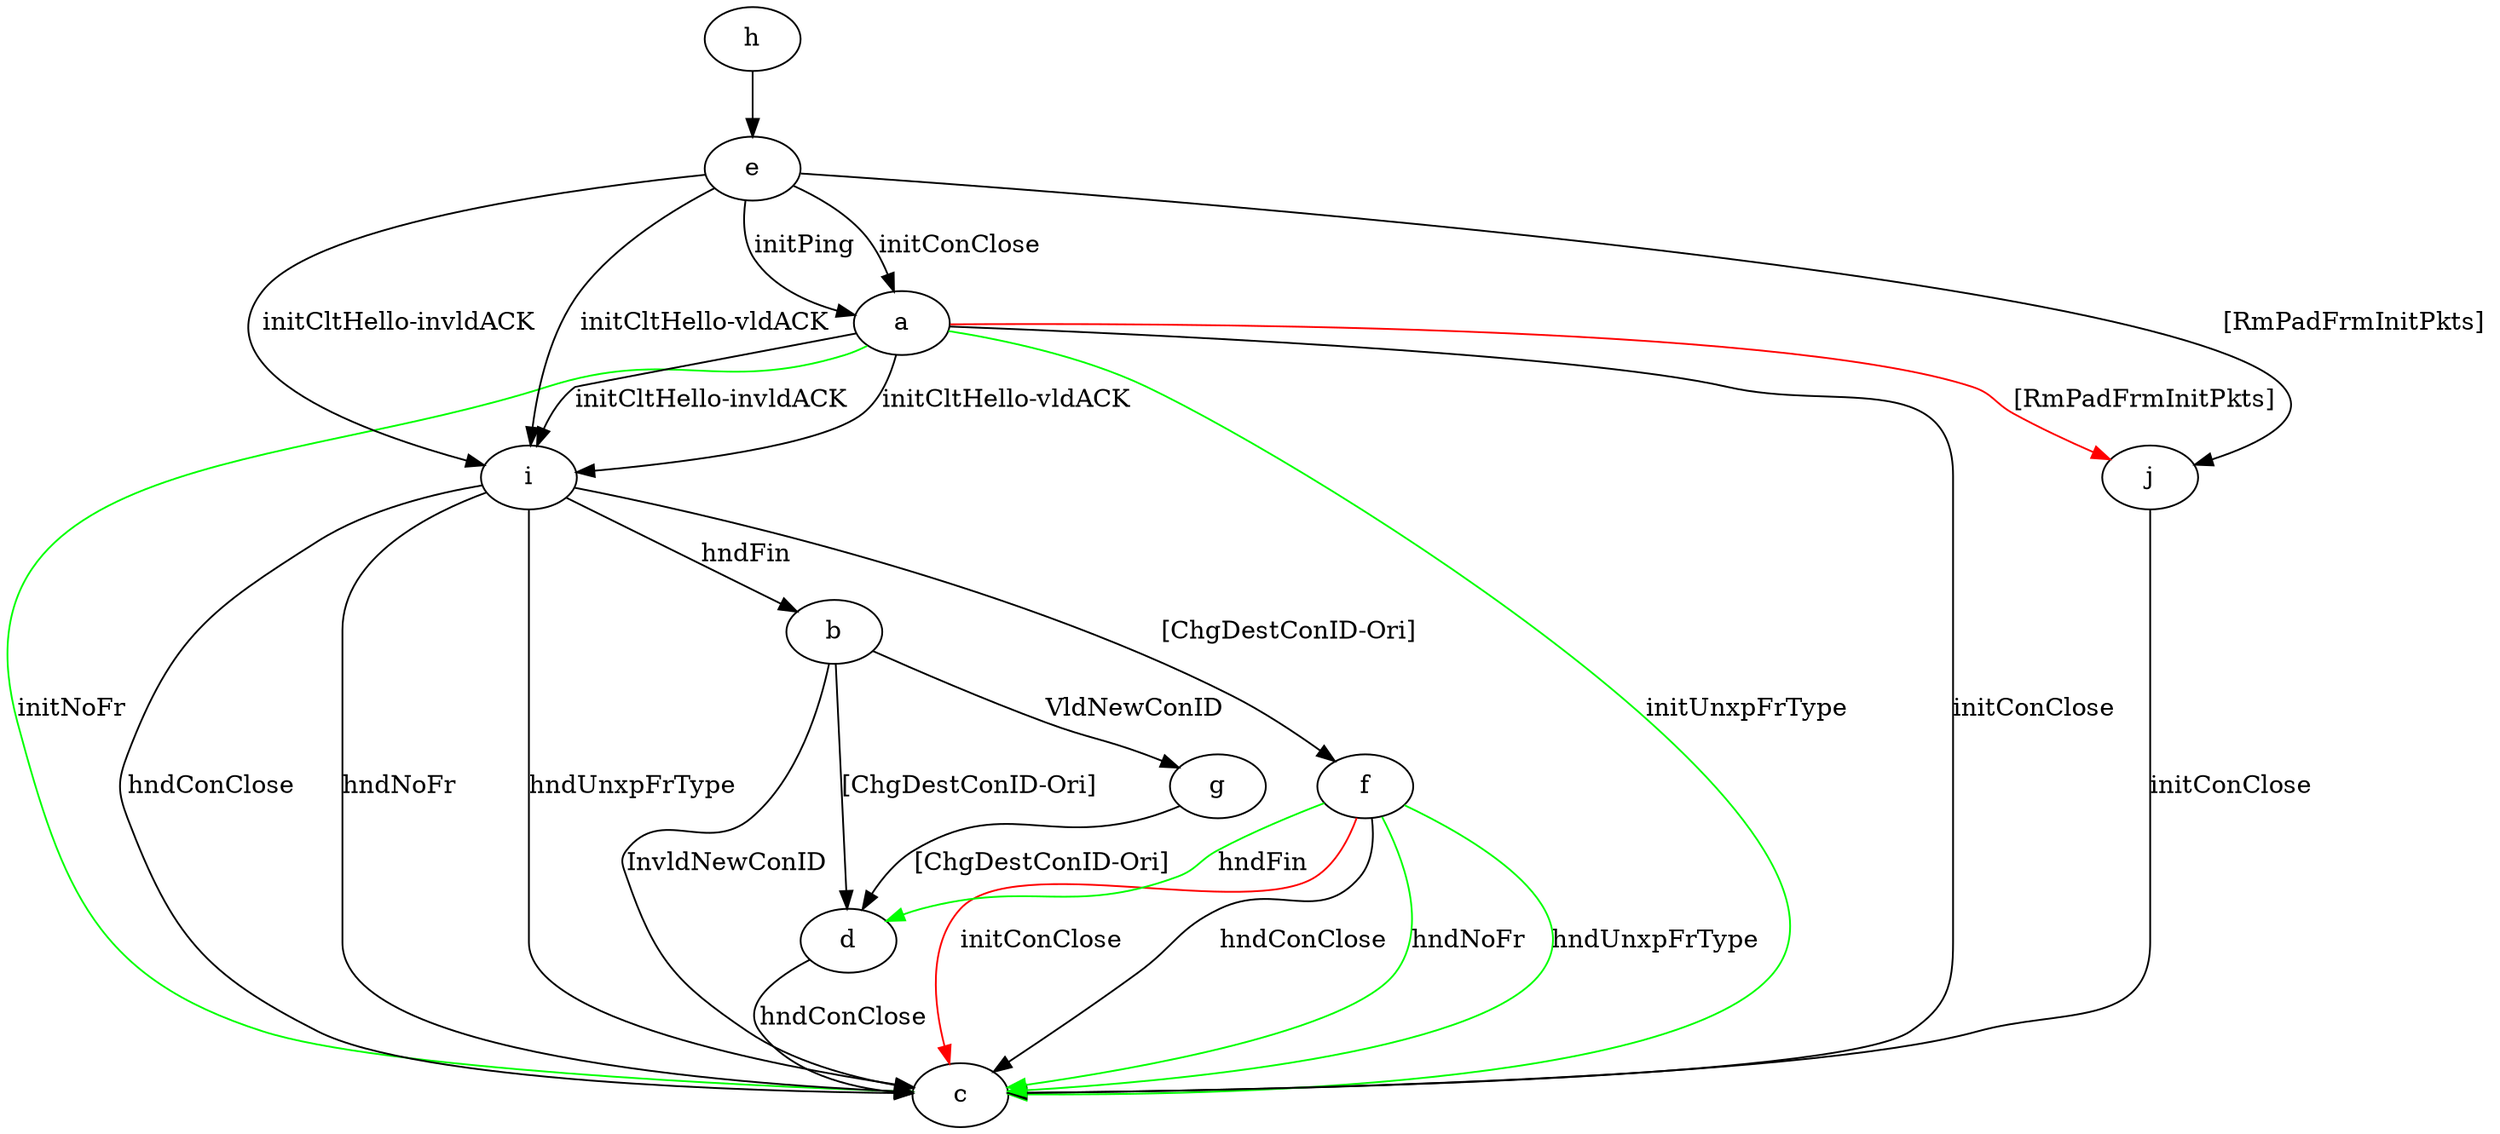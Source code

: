 digraph "" {
	a -> c	[key=0,
		label="initConClose "];
	a -> c	[key=1,
		color=green,
		label="initNoFr "];
	a -> c	[key=2,
		color=green,
		label="initUnxpFrType "];
	a -> i	[key=0,
		label="initCltHello-vldACK "];
	a -> i	[key=1,
		label="initCltHello-invldACK "];
	a -> j	[key=0,
		color=red,
		label="[RmPadFrmInitPkts] "];
	b -> c	[key=0,
		label="InvldNewConID "];
	b -> d	[key=0,
		label="[ChgDestConID-Ori] "];
	b -> g	[key=0,
		label="VldNewConID "];
	d -> c	[key=0,
		label="hndConClose "];
	e -> a	[key=0,
		label="initPing "];
	e -> a	[key=1,
		label="initConClose "];
	e -> i	[key=0,
		label="initCltHello-vldACK "];
	e -> i	[key=1,
		label="initCltHello-invldACK "];
	e -> j	[key=0,
		label="[RmPadFrmInitPkts] "];
	f -> c	[key=0,
		label="hndConClose "];
	f -> c	[key=1,
		color=green,
		label="hndNoFr "];
	f -> c	[key=2,
		color=green,
		label="hndUnxpFrType "];
	f -> c	[key=3,
		color=red,
		label="initConClose "];
	f -> d	[key=0,
		color=green,
		label="hndFin "];
	g -> d	[key=0,
		label="[ChgDestConID-Ori] "];
	h -> e	[key=0];
	i -> b	[key=0,
		label="hndFin "];
	i -> c	[key=0,
		label="hndConClose "];
	i -> c	[key=1,
		label="hndNoFr "];
	i -> c	[key=2,
		label="hndUnxpFrType "];
	i -> f	[key=0,
		label="[ChgDestConID-Ori] "];
	j -> c	[key=0,
		label="initConClose "];
}
